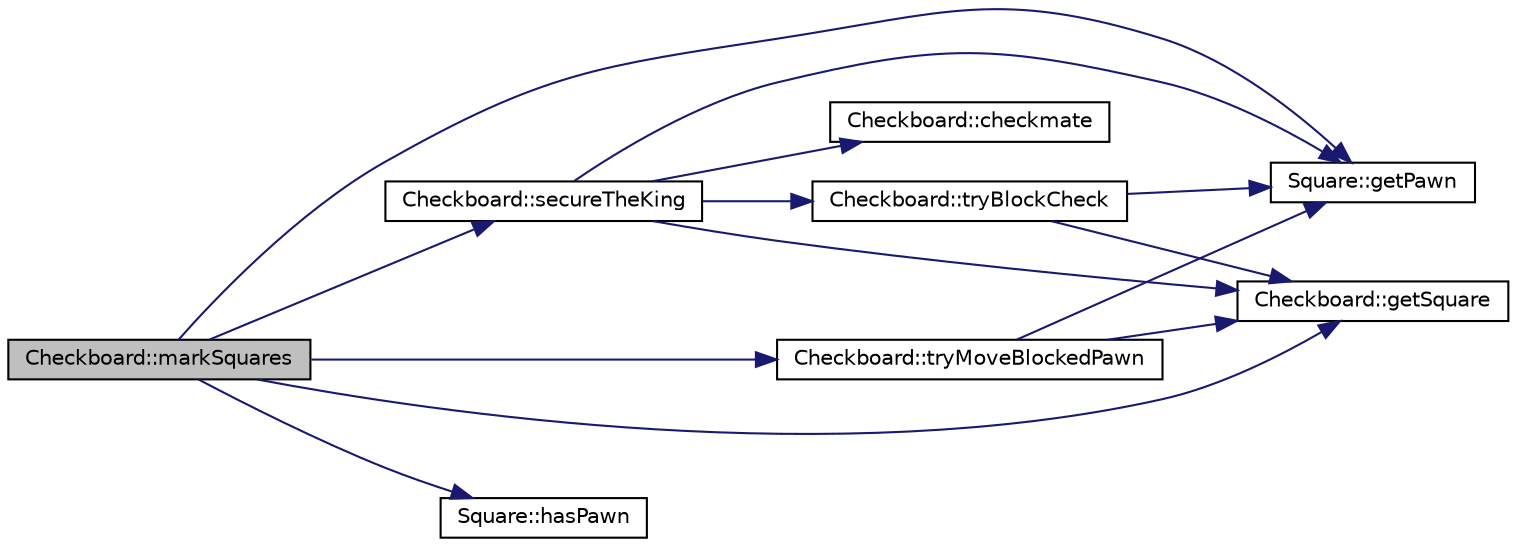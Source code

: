 digraph "Checkboard::markSquares"
{
 // LATEX_PDF_SIZE
  bgcolor="transparent";
  edge [fontname="Helvetica",fontsize="10",labelfontname="Helvetica",labelfontsize="10"];
  node [fontname="Helvetica",fontsize="10",shape=record];
  rankdir="LR";
  Node1 [label="Checkboard::markSquares",height=0.2,width=0.4,color="black", fillcolor="grey75", style="filled", fontcolor="black",tooltip=" "];
  Node1 -> Node2 [color="midnightblue",fontsize="10",style="solid",fontname="Helvetica"];
  Node2 [label="Square::getPawn",height=0.2,width=0.4,color="black",URL="$d3/d72/classSquare.html#aaac1678853db13ff16f25a8fc4096294",tooltip=" "];
  Node1 -> Node3 [color="midnightblue",fontsize="10",style="solid",fontname="Helvetica"];
  Node3 [label="Checkboard::getSquare",height=0.2,width=0.4,color="black",URL="$d7/d22/classCheckboard.html#a8bf65dfb381014bdb3583a04191be9fa",tooltip=" "];
  Node1 -> Node4 [color="midnightblue",fontsize="10",style="solid",fontname="Helvetica"];
  Node4 [label="Square::hasPawn",height=0.2,width=0.4,color="black",URL="$d3/d72/classSquare.html#a75b9ac39d3718749b5b6e39d1eda7cc0",tooltip=" "];
  Node1 -> Node5 [color="midnightblue",fontsize="10",style="solid",fontname="Helvetica"];
  Node5 [label="Checkboard::secureTheKing",height=0.2,width=0.4,color="black",URL="$d7/d22/classCheckboard.html#a21a011e2390772722da4815b73e34287",tooltip=" "];
  Node5 -> Node6 [color="midnightblue",fontsize="10",style="solid",fontname="Helvetica"];
  Node6 [label="Checkboard::checkmate",height=0.2,width=0.4,color="black",URL="$d7/d22/classCheckboard.html#adf754bb50f74220b4af2fd7e4ba29311",tooltip=" "];
  Node5 -> Node2 [color="midnightblue",fontsize="10",style="solid",fontname="Helvetica"];
  Node5 -> Node3 [color="midnightblue",fontsize="10",style="solid",fontname="Helvetica"];
  Node5 -> Node7 [color="midnightblue",fontsize="10",style="solid",fontname="Helvetica"];
  Node7 [label="Checkboard::tryBlockCheck",height=0.2,width=0.4,color="black",URL="$d7/d22/classCheckboard.html#ab2acd69adae4e135113b94b876c9c513",tooltip=" "];
  Node7 -> Node2 [color="midnightblue",fontsize="10",style="solid",fontname="Helvetica"];
  Node7 -> Node3 [color="midnightblue",fontsize="10",style="solid",fontname="Helvetica"];
  Node1 -> Node8 [color="midnightblue",fontsize="10",style="solid",fontname="Helvetica"];
  Node8 [label="Checkboard::tryMoveBlockedPawn",height=0.2,width=0.4,color="black",URL="$d7/d22/classCheckboard.html#a826c18b2cf0cf48c3ec85cc04c7b22cd",tooltip=" "];
  Node8 -> Node2 [color="midnightblue",fontsize="10",style="solid",fontname="Helvetica"];
  Node8 -> Node3 [color="midnightblue",fontsize="10",style="solid",fontname="Helvetica"];
}
